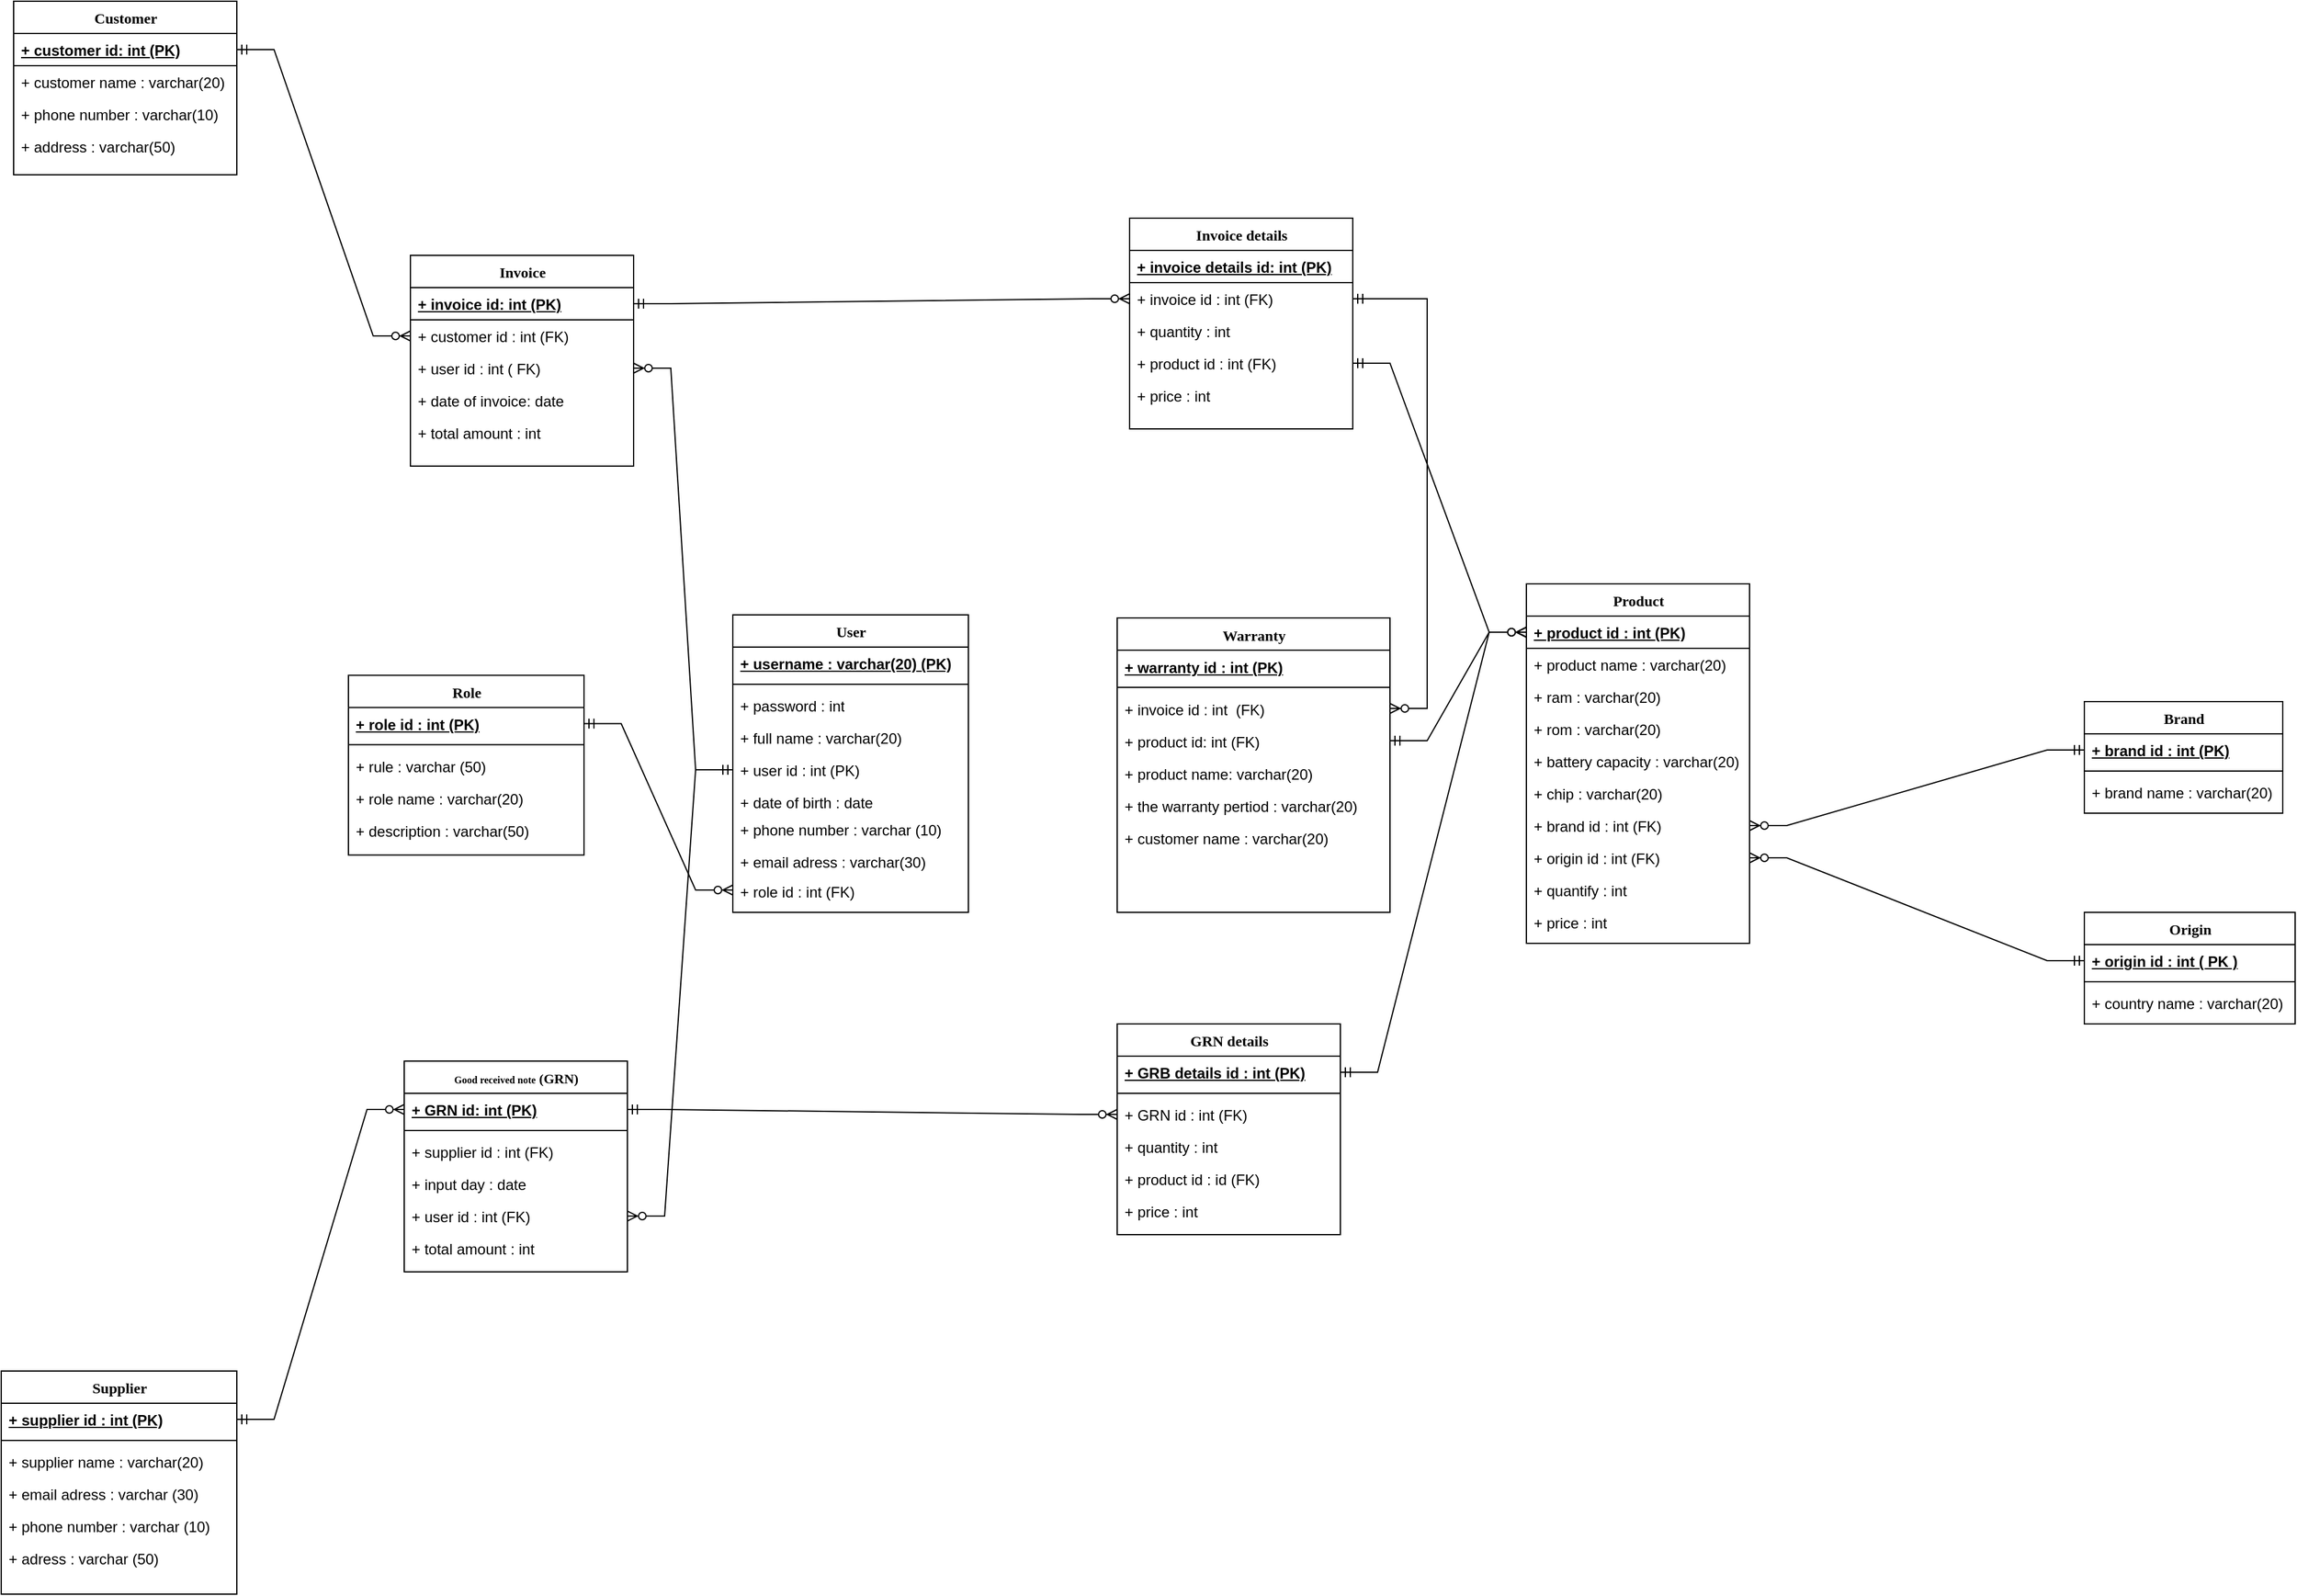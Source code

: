 <mxfile version="24.2.2" type="device">
  <diagram name="Page-1" id="9f46799a-70d6-7492-0946-bef42562c5a5">
    <mxGraphModel dx="1067" dy="1670" grid="1" gridSize="10" guides="1" tooltips="1" connect="1" arrows="1" fold="1" page="1" pageScale="1" pageWidth="1100" pageHeight="850" background="none" math="0" shadow="0">
      <root>
        <mxCell id="0" />
        <mxCell id="1" parent="0" />
        <mxCell id="78961159f06e98e8-17" value="Supplier" style="swimlane;html=1;fontStyle=1;align=center;verticalAlign=top;childLayout=stackLayout;horizontal=1;startSize=26;horizontalStack=0;resizeParent=1;resizeLast=0;collapsible=1;marginBottom=0;swimlaneFillColor=#ffffff;rounded=0;shadow=0;comic=0;labelBackgroundColor=none;strokeWidth=1;fillColor=none;fontFamily=Verdana;fontSize=12" parent="1" vertex="1">
          <mxGeometry x="90" y="610" width="190" height="180" as="geometry" />
        </mxCell>
        <mxCell id="78961159f06e98e8-21" value="&lt;b&gt;&lt;u&gt;+ supplier id : int (PK)&lt;/u&gt;&lt;/b&gt;" style="text;html=1;strokeColor=none;fillColor=none;align=left;verticalAlign=top;spacingLeft=4;spacingRight=4;whiteSpace=wrap;overflow=hidden;rotatable=0;points=[[0,0.5],[1,0.5]];portConstraint=eastwest;" parent="78961159f06e98e8-17" vertex="1">
          <mxGeometry y="26" width="190" height="26" as="geometry" />
        </mxCell>
        <mxCell id="78961159f06e98e8-19" value="" style="line;html=1;strokeWidth=1;fillColor=none;align=left;verticalAlign=middle;spacingTop=-1;spacingLeft=3;spacingRight=3;rotatable=0;labelPosition=right;points=[];portConstraint=eastwest;" parent="78961159f06e98e8-17" vertex="1">
          <mxGeometry y="52" width="190" height="8" as="geometry" />
        </mxCell>
        <mxCell id="78961159f06e98e8-20" value="+ supplier name : varchar(20)" style="text;html=1;strokeColor=none;fillColor=none;align=left;verticalAlign=top;spacingLeft=4;spacingRight=4;whiteSpace=wrap;overflow=hidden;rotatable=0;points=[[0,0.5],[1,0.5]];portConstraint=eastwest;" parent="78961159f06e98e8-17" vertex="1">
          <mxGeometry y="60" width="190" height="26" as="geometry" />
        </mxCell>
        <mxCell id="78961159f06e98e8-27" value="+ email adress : varchar (30)" style="text;html=1;strokeColor=none;fillColor=none;align=left;verticalAlign=top;spacingLeft=4;spacingRight=4;whiteSpace=wrap;overflow=hidden;rotatable=0;points=[[0,0.5],[1,0.5]];portConstraint=eastwest;" parent="78961159f06e98e8-17" vertex="1">
          <mxGeometry y="86" width="190" height="26" as="geometry" />
        </mxCell>
        <mxCell id="61IxYgqceXxrRAjn_zvo-61" value="+ phone number : varchar (10)" style="text;html=1;strokeColor=none;fillColor=none;align=left;verticalAlign=top;spacingLeft=4;spacingRight=4;whiteSpace=wrap;overflow=hidden;rotatable=0;points=[[0,0.5],[1,0.5]];portConstraint=eastwest;" vertex="1" parent="78961159f06e98e8-17">
          <mxGeometry y="112" width="190" height="26" as="geometry" />
        </mxCell>
        <mxCell id="61IxYgqceXxrRAjn_zvo-62" value="+ adress : varchar (50)" style="text;html=1;strokeColor=none;fillColor=none;align=left;verticalAlign=top;spacingLeft=4;spacingRight=4;whiteSpace=wrap;overflow=hidden;rotatable=0;points=[[0,0.5],[1,0.5]];portConstraint=eastwest;" vertex="1" parent="78961159f06e98e8-17">
          <mxGeometry y="138" width="190" height="26" as="geometry" />
        </mxCell>
        <mxCell id="78961159f06e98e8-30" value="Product" style="swimlane;html=1;fontStyle=1;align=center;verticalAlign=top;childLayout=stackLayout;horizontal=1;startSize=26;horizontalStack=0;resizeParent=1;resizeLast=0;collapsible=1;marginBottom=0;swimlaneFillColor=#ffffff;rounded=0;shadow=0;comic=0;labelBackgroundColor=none;strokeWidth=1;fillColor=none;fontFamily=Verdana;fontSize=12" parent="1" vertex="1">
          <mxGeometry x="1320" y="-25" width="180" height="290" as="geometry">
            <mxRectangle x="420" y="40" width="90" height="30" as="alternateBounds" />
          </mxGeometry>
        </mxCell>
        <mxCell id="78961159f06e98e8-31" value="&lt;b&gt;&lt;u&gt;+&amp;nbsp;product id&amp;nbsp;: int (PK)&lt;/u&gt;&lt;/b&gt;" style="text;html=1;strokeColor=default;fillColor=none;align=left;verticalAlign=top;spacingLeft=4;spacingRight=4;whiteSpace=wrap;overflow=hidden;rotatable=0;points=[[0,0.5],[1,0.5]];portConstraint=eastwest;" parent="78961159f06e98e8-30" vertex="1">
          <mxGeometry y="26" width="180" height="26" as="geometry" />
        </mxCell>
        <mxCell id="78961159f06e98e8-32" value="+ product name : varchar(20)" style="text;html=1;strokeColor=none;fillColor=none;align=left;verticalAlign=top;spacingLeft=4;spacingRight=4;whiteSpace=wrap;overflow=hidden;rotatable=0;points=[[0,0.5],[1,0.5]];portConstraint=eastwest;" parent="78961159f06e98e8-30" vertex="1">
          <mxGeometry y="52" width="180" height="26" as="geometry" />
        </mxCell>
        <mxCell id="78961159f06e98e8-33" value="+ ram : varchar(20)" style="text;html=1;strokeColor=none;fillColor=none;align=left;verticalAlign=top;spacingLeft=4;spacingRight=4;whiteSpace=wrap;overflow=hidden;rotatable=0;points=[[0,0.5],[1,0.5]];portConstraint=eastwest;" parent="78961159f06e98e8-30" vertex="1">
          <mxGeometry y="78" width="180" height="26" as="geometry" />
        </mxCell>
        <mxCell id="78961159f06e98e8-34" value="+ rom : varchar(20)" style="text;html=1;strokeColor=none;fillColor=none;align=left;verticalAlign=top;spacingLeft=4;spacingRight=4;whiteSpace=wrap;overflow=hidden;rotatable=0;points=[[0,0.5],[1,0.5]];portConstraint=eastwest;" parent="78961159f06e98e8-30" vertex="1">
          <mxGeometry y="104" width="180" height="26" as="geometry" />
        </mxCell>
        <mxCell id="78961159f06e98e8-36" value="+ battery capacity : varchar(20)" style="text;html=1;strokeColor=none;fillColor=none;align=left;verticalAlign=top;spacingLeft=4;spacingRight=4;whiteSpace=wrap;overflow=hidden;rotatable=0;points=[[0,0.5],[1,0.5]];portConstraint=eastwest;" parent="78961159f06e98e8-30" vertex="1">
          <mxGeometry y="130" width="180" height="26" as="geometry" />
        </mxCell>
        <mxCell id="78961159f06e98e8-37" value="+ chip : varchar(20)" style="text;html=1;strokeColor=none;fillColor=none;align=left;verticalAlign=top;spacingLeft=4;spacingRight=4;whiteSpace=wrap;overflow=hidden;rotatable=0;points=[[0,0.5],[1,0.5]];portConstraint=eastwest;" parent="78961159f06e98e8-30" vertex="1">
          <mxGeometry y="156" width="180" height="26" as="geometry" />
        </mxCell>
        <mxCell id="78961159f06e98e8-39" value="+ brand id : int (FK)" style="text;html=1;strokeColor=none;fillColor=none;align=left;verticalAlign=top;spacingLeft=4;spacingRight=4;whiteSpace=wrap;overflow=hidden;rotatable=0;points=[[0,0.5],[1,0.5]];portConstraint=eastwest;" parent="78961159f06e98e8-30" vertex="1">
          <mxGeometry y="182" width="180" height="26" as="geometry" />
        </mxCell>
        <mxCell id="78961159f06e98e8-40" value="+ origin id : int (FK)" style="text;html=1;strokeColor=none;fillColor=none;align=left;verticalAlign=top;spacingLeft=4;spacingRight=4;whiteSpace=wrap;overflow=hidden;rotatable=0;points=[[0,0.5],[1,0.5]];portConstraint=eastwest;" parent="78961159f06e98e8-30" vertex="1">
          <mxGeometry y="208" width="180" height="26" as="geometry" />
        </mxCell>
        <mxCell id="61IxYgqceXxrRAjn_zvo-4" value="+ quantify : int&amp;nbsp;" style="text;html=1;strokeColor=none;fillColor=none;align=left;verticalAlign=top;spacingLeft=4;spacingRight=4;whiteSpace=wrap;overflow=hidden;rotatable=0;points=[[0,0.5],[1,0.5]];portConstraint=eastwest;" vertex="1" parent="78961159f06e98e8-30">
          <mxGeometry y="234" width="180" height="26" as="geometry" />
        </mxCell>
        <mxCell id="61IxYgqceXxrRAjn_zvo-5" value="+ price : int&amp;nbsp;" style="text;html=1;strokeColor=none;fillColor=none;align=left;verticalAlign=top;spacingLeft=4;spacingRight=4;whiteSpace=wrap;overflow=hidden;rotatable=0;points=[[0,0.5],[1,0.5]];portConstraint=eastwest;" vertex="1" parent="78961159f06e98e8-30">
          <mxGeometry y="260" width="180" height="26" as="geometry" />
        </mxCell>
        <mxCell id="78961159f06e98e8-43" value="&lt;div style=&quot;&quot;&gt;&lt;font style=&quot;font-size: 8px;&quot;&gt;Good received note&lt;/font&gt;&lt;span style=&quot;font-size: 11px;&quot;&gt; (GRN)&lt;/span&gt;&lt;/div&gt;" style="swimlane;html=1;fontStyle=1;align=center;verticalAlign=top;childLayout=stackLayout;horizontal=1;startSize=26;horizontalStack=0;resizeParent=1;resizeLast=0;collapsible=1;marginBottom=0;swimlaneFillColor=#ffffff;rounded=0;shadow=0;comic=0;labelBackgroundColor=none;strokeWidth=1;fillColor=none;fontFamily=Verdana;fontSize=12" parent="1" vertex="1">
          <mxGeometry x="415" y="360" width="180" height="170" as="geometry" />
        </mxCell>
        <mxCell id="78961159f06e98e8-44" value="&lt;b&gt;&lt;u&gt;+ GRN id: int (PK)&lt;/u&gt;&lt;/b&gt;" style="text;html=1;strokeColor=none;fillColor=none;align=left;verticalAlign=top;spacingLeft=4;spacingRight=4;whiteSpace=wrap;overflow=hidden;rotatable=0;points=[[0,0.5],[1,0.5]];portConstraint=eastwest;" parent="78961159f06e98e8-43" vertex="1">
          <mxGeometry y="26" width="180" height="26" as="geometry" />
        </mxCell>
        <mxCell id="78961159f06e98e8-51" value="" style="line;html=1;strokeWidth=1;fillColor=none;align=left;verticalAlign=middle;spacingTop=-1;spacingLeft=3;spacingRight=3;rotatable=0;labelPosition=right;points=[];portConstraint=eastwest;" parent="78961159f06e98e8-43" vertex="1">
          <mxGeometry y="52" width="180" height="8" as="geometry" />
        </mxCell>
        <mxCell id="78961159f06e98e8-52" value="+ supplier id : int (FK)" style="text;html=1;strokeColor=none;fillColor=none;align=left;verticalAlign=top;spacingLeft=4;spacingRight=4;whiteSpace=wrap;overflow=hidden;rotatable=0;points=[[0,0.5],[1,0.5]];portConstraint=eastwest;" parent="78961159f06e98e8-43" vertex="1">
          <mxGeometry y="60" width="180" height="26" as="geometry" />
        </mxCell>
        <mxCell id="78961159f06e98e8-53" value="+ input day : date&amp;nbsp;" style="text;html=1;strokeColor=none;fillColor=none;align=left;verticalAlign=top;spacingLeft=4;spacingRight=4;whiteSpace=wrap;overflow=hidden;rotatable=0;points=[[0,0.5],[1,0.5]];portConstraint=eastwest;" parent="78961159f06e98e8-43" vertex="1">
          <mxGeometry y="86" width="180" height="26" as="geometry" />
        </mxCell>
        <mxCell id="61IxYgqceXxrRAjn_zvo-67" value="+ user id : int (FK)&amp;nbsp;" style="text;html=1;strokeColor=none;fillColor=none;align=left;verticalAlign=top;spacingLeft=4;spacingRight=4;whiteSpace=wrap;overflow=hidden;rotatable=0;points=[[0,0.5],[1,0.5]];portConstraint=eastwest;" vertex="1" parent="78961159f06e98e8-43">
          <mxGeometry y="112" width="180" height="26" as="geometry" />
        </mxCell>
        <mxCell id="61IxYgqceXxrRAjn_zvo-68" value="+ total amount : int" style="text;html=1;strokeColor=none;fillColor=none;align=left;verticalAlign=top;spacingLeft=4;spacingRight=4;whiteSpace=wrap;overflow=hidden;rotatable=0;points=[[0,0.5],[1,0.5]];portConstraint=eastwest;" vertex="1" parent="78961159f06e98e8-43">
          <mxGeometry y="138" width="180" height="26" as="geometry" />
        </mxCell>
        <mxCell id="61IxYgqceXxrRAjn_zvo-10" value="User" style="swimlane;html=1;fontStyle=1;align=center;verticalAlign=top;childLayout=stackLayout;horizontal=1;startSize=26;horizontalStack=0;resizeParent=1;resizeLast=0;collapsible=1;marginBottom=0;swimlaneFillColor=#ffffff;rounded=0;shadow=0;comic=0;labelBackgroundColor=none;strokeWidth=1;fillColor=none;fontFamily=Verdana;fontSize=12" vertex="1" parent="1">
          <mxGeometry x="680" width="190" height="240" as="geometry" />
        </mxCell>
        <mxCell id="61IxYgqceXxrRAjn_zvo-11" value="&lt;b&gt;&lt;u&gt;+ username : varchar(20) (PK)&lt;/u&gt;&lt;/b&gt;" style="text;html=1;strokeColor=none;fillColor=none;align=left;verticalAlign=top;spacingLeft=4;spacingRight=4;whiteSpace=wrap;overflow=hidden;rotatable=0;points=[[0,0.5],[1,0.5]];portConstraint=eastwest;" vertex="1" parent="61IxYgqceXxrRAjn_zvo-10">
          <mxGeometry y="26" width="190" height="26" as="geometry" />
        </mxCell>
        <mxCell id="61IxYgqceXxrRAjn_zvo-13" value="" style="line;html=1;strokeWidth=1;fillColor=none;align=left;verticalAlign=middle;spacingTop=-1;spacingLeft=3;spacingRight=3;rotatable=0;labelPosition=right;points=[];portConstraint=eastwest;" vertex="1" parent="61IxYgqceXxrRAjn_zvo-10">
          <mxGeometry y="52" width="190" height="8" as="geometry" />
        </mxCell>
        <mxCell id="61IxYgqceXxrRAjn_zvo-14" value="+ password : int" style="text;html=1;strokeColor=none;fillColor=none;align=left;verticalAlign=top;spacingLeft=4;spacingRight=4;whiteSpace=wrap;overflow=hidden;rotatable=0;points=[[0,0.5],[1,0.5]];portConstraint=eastwest;" vertex="1" parent="61IxYgqceXxrRAjn_zvo-10">
          <mxGeometry y="60" width="190" height="26" as="geometry" />
        </mxCell>
        <mxCell id="61IxYgqceXxrRAjn_zvo-15" value="+ full name : varchar(20)" style="text;html=1;strokeColor=none;fillColor=none;align=left;verticalAlign=top;spacingLeft=4;spacingRight=4;whiteSpace=wrap;overflow=hidden;rotatable=0;points=[[0,0.5],[1,0.5]];portConstraint=eastwest;" vertex="1" parent="61IxYgqceXxrRAjn_zvo-10">
          <mxGeometry y="86" width="190" height="26" as="geometry" />
        </mxCell>
        <mxCell id="61IxYgqceXxrRAjn_zvo-17" value="+ user id : int (PK)&amp;nbsp; &amp;nbsp;" style="text;html=1;strokeColor=none;fillColor=none;align=left;verticalAlign=top;spacingLeft=4;spacingRight=4;whiteSpace=wrap;overflow=hidden;rotatable=0;points=[[0,0.5],[1,0.5]];portConstraint=eastwest;" vertex="1" parent="61IxYgqceXxrRAjn_zvo-10">
          <mxGeometry y="112" width="190" height="26" as="geometry" />
        </mxCell>
        <mxCell id="61IxYgqceXxrRAjn_zvo-16" value="+ date of birth : date&lt;div&gt;&lt;br&gt;&lt;/div&gt;" style="text;html=1;strokeColor=none;fillColor=none;align=left;verticalAlign=top;spacingLeft=4;spacingRight=4;whiteSpace=wrap;overflow=hidden;rotatable=0;points=[[0,0.5],[1,0.5]];portConstraint=eastwest;" vertex="1" parent="61IxYgqceXxrRAjn_zvo-10">
          <mxGeometry y="138" width="190" height="22" as="geometry" />
        </mxCell>
        <mxCell id="61IxYgqceXxrRAjn_zvo-18" value="+ phone number : varchar (10)" style="text;html=1;strokeColor=none;fillColor=none;align=left;verticalAlign=top;spacingLeft=4;spacingRight=4;whiteSpace=wrap;overflow=hidden;rotatable=0;points=[[0,0.5],[1,0.5]];portConstraint=eastwest;" vertex="1" parent="61IxYgqceXxrRAjn_zvo-10">
          <mxGeometry y="160" width="190" height="26" as="geometry" />
        </mxCell>
        <mxCell id="61IxYgqceXxrRAjn_zvo-19" value="+ email adress : varchar(30)" style="text;html=1;strokeColor=none;fillColor=none;align=left;verticalAlign=top;spacingLeft=4;spacingRight=4;whiteSpace=wrap;overflow=hidden;rotatable=0;points=[[0,0.5],[1,0.5]];portConstraint=eastwest;" vertex="1" parent="61IxYgqceXxrRAjn_zvo-10">
          <mxGeometry y="186" width="190" height="24" as="geometry" />
        </mxCell>
        <mxCell id="61IxYgqceXxrRAjn_zvo-151" value="+ role id : int (FK)" style="text;html=1;strokeColor=none;fillColor=none;align=left;verticalAlign=top;spacingLeft=4;spacingRight=4;whiteSpace=wrap;overflow=hidden;rotatable=0;points=[[0,0.5],[1,0.5]];portConstraint=eastwest;" vertex="1" parent="61IxYgqceXxrRAjn_zvo-10">
          <mxGeometry y="210" width="190" height="24" as="geometry" />
        </mxCell>
        <mxCell id="61IxYgqceXxrRAjn_zvo-31" value="Customer" style="swimlane;html=1;fontStyle=1;align=center;verticalAlign=top;childLayout=stackLayout;horizontal=1;startSize=26;horizontalStack=0;resizeParent=1;resizeLast=0;collapsible=1;marginBottom=0;swimlaneFillColor=#ffffff;rounded=0;shadow=0;comic=0;labelBackgroundColor=none;strokeWidth=1;fillColor=none;fontFamily=Verdana;fontSize=12" vertex="1" parent="1">
          <mxGeometry x="100" y="-495" width="180" height="140" as="geometry">
            <mxRectangle x="420" y="40" width="90" height="30" as="alternateBounds" />
          </mxGeometry>
        </mxCell>
        <mxCell id="61IxYgqceXxrRAjn_zvo-32" value="&lt;b&gt;&lt;u&gt;+ customer&amp;nbsp;id: int (PK)&lt;/u&gt;&lt;/b&gt;" style="text;html=1;strokeColor=default;fillColor=none;align=left;verticalAlign=top;spacingLeft=4;spacingRight=4;whiteSpace=wrap;overflow=hidden;rotatable=0;points=[[0,0.5],[1,0.5]];portConstraint=eastwest;" vertex="1" parent="61IxYgqceXxrRAjn_zvo-31">
          <mxGeometry y="26" width="180" height="26" as="geometry" />
        </mxCell>
        <mxCell id="61IxYgqceXxrRAjn_zvo-33" value="+ customer name : varchar(20)" style="text;html=1;strokeColor=none;fillColor=none;align=left;verticalAlign=top;spacingLeft=4;spacingRight=4;whiteSpace=wrap;overflow=hidden;rotatable=0;points=[[0,0.5],[1,0.5]];portConstraint=eastwest;" vertex="1" parent="61IxYgqceXxrRAjn_zvo-31">
          <mxGeometry y="52" width="180" height="26" as="geometry" />
        </mxCell>
        <mxCell id="61IxYgqceXxrRAjn_zvo-34" value="+ phone number : varchar(10)" style="text;html=1;strokeColor=none;fillColor=none;align=left;verticalAlign=top;spacingLeft=4;spacingRight=4;whiteSpace=wrap;overflow=hidden;rotatable=0;points=[[0,0.5],[1,0.5]];portConstraint=eastwest;" vertex="1" parent="61IxYgqceXxrRAjn_zvo-31">
          <mxGeometry y="78" width="180" height="26" as="geometry" />
        </mxCell>
        <mxCell id="61IxYgqceXxrRAjn_zvo-35" value="+ address : varchar(50)" style="text;html=1;strokeColor=none;fillColor=none;align=left;verticalAlign=top;spacingLeft=4;spacingRight=4;whiteSpace=wrap;overflow=hidden;rotatable=0;points=[[0,0.5],[1,0.5]];portConstraint=eastwest;" vertex="1" parent="61IxYgqceXxrRAjn_zvo-31">
          <mxGeometry y="104" width="180" height="26" as="geometry" />
        </mxCell>
        <mxCell id="61IxYgqceXxrRAjn_zvo-45" value="Invoice" style="swimlane;html=1;fontStyle=1;align=center;verticalAlign=top;childLayout=stackLayout;horizontal=1;startSize=26;horizontalStack=0;resizeParent=1;resizeLast=0;collapsible=1;marginBottom=0;swimlaneFillColor=#ffffff;rounded=0;shadow=0;comic=0;labelBackgroundColor=none;strokeWidth=1;fillColor=none;fontFamily=Verdana;fontSize=12" vertex="1" parent="1">
          <mxGeometry x="420" y="-290" width="180" height="170" as="geometry">
            <mxRectangle x="420" y="40" width="90" height="30" as="alternateBounds" />
          </mxGeometry>
        </mxCell>
        <mxCell id="61IxYgqceXxrRAjn_zvo-46" value="&lt;b&gt;&lt;u&gt;+ invoice id: int (PK)&lt;/u&gt;&lt;/b&gt;" style="text;html=1;strokeColor=default;fillColor=none;align=left;verticalAlign=top;spacingLeft=4;spacingRight=4;whiteSpace=wrap;overflow=hidden;rotatable=0;points=[[0,0.5],[1,0.5]];portConstraint=eastwest;" vertex="1" parent="61IxYgqceXxrRAjn_zvo-45">
          <mxGeometry y="26" width="180" height="26" as="geometry" />
        </mxCell>
        <mxCell id="61IxYgqceXxrRAjn_zvo-47" value="+ customer id : int (FK)" style="text;html=1;strokeColor=none;fillColor=none;align=left;verticalAlign=top;spacingLeft=4;spacingRight=4;whiteSpace=wrap;overflow=hidden;rotatable=0;points=[[0,0.5],[1,0.5]];portConstraint=eastwest;" vertex="1" parent="61IxYgqceXxrRAjn_zvo-45">
          <mxGeometry y="52" width="180" height="26" as="geometry" />
        </mxCell>
        <mxCell id="61IxYgqceXxrRAjn_zvo-49" value="+ user id : int ( FK)" style="text;html=1;strokeColor=none;fillColor=none;align=left;verticalAlign=top;spacingLeft=4;spacingRight=4;whiteSpace=wrap;overflow=hidden;rotatable=0;points=[[0,0.5],[1,0.5]];portConstraint=eastwest;" vertex="1" parent="61IxYgqceXxrRAjn_zvo-45">
          <mxGeometry y="78" width="180" height="26" as="geometry" />
        </mxCell>
        <mxCell id="61IxYgqceXxrRAjn_zvo-48" value="+ date of invoice: date" style="text;html=1;strokeColor=none;fillColor=none;align=left;verticalAlign=top;spacingLeft=4;spacingRight=4;whiteSpace=wrap;overflow=hidden;rotatable=0;points=[[0,0.5],[1,0.5]];portConstraint=eastwest;" vertex="1" parent="61IxYgqceXxrRAjn_zvo-45">
          <mxGeometry y="104" width="180" height="26" as="geometry" />
        </mxCell>
        <mxCell id="61IxYgqceXxrRAjn_zvo-50" value="+ total amount : int" style="text;html=1;strokeColor=none;fillColor=none;align=left;verticalAlign=top;spacingLeft=4;spacingRight=4;whiteSpace=wrap;overflow=hidden;rotatable=0;points=[[0,0.5],[1,0.5]];portConstraint=eastwest;" vertex="1" parent="61IxYgqceXxrRAjn_zvo-45">
          <mxGeometry y="130" width="180" height="26" as="geometry" />
        </mxCell>
        <mxCell id="61IxYgqceXxrRAjn_zvo-52" value="Invoice details" style="swimlane;html=1;fontStyle=1;align=center;verticalAlign=top;childLayout=stackLayout;horizontal=1;startSize=26;horizontalStack=0;resizeParent=1;resizeLast=0;collapsible=1;marginBottom=0;swimlaneFillColor=#ffffff;rounded=0;shadow=0;comic=0;labelBackgroundColor=none;strokeWidth=1;fillColor=none;fontFamily=Verdana;fontSize=12" vertex="1" parent="1">
          <mxGeometry x="1000" y="-320" width="180" height="170" as="geometry">
            <mxRectangle x="420" y="40" width="90" height="30" as="alternateBounds" />
          </mxGeometry>
        </mxCell>
        <mxCell id="61IxYgqceXxrRAjn_zvo-53" value="&lt;b&gt;&lt;u&gt;+ invoice details id: int (PK)&lt;/u&gt;&lt;/b&gt;" style="text;html=1;strokeColor=default;fillColor=none;align=left;verticalAlign=top;spacingLeft=4;spacingRight=4;whiteSpace=wrap;overflow=hidden;rotatable=0;points=[[0,0.5],[1,0.5]];portConstraint=eastwest;" vertex="1" parent="61IxYgqceXxrRAjn_zvo-52">
          <mxGeometry y="26" width="180" height="26" as="geometry" />
        </mxCell>
        <mxCell id="61IxYgqceXxrRAjn_zvo-54" value="+ invoice id : int (FK)" style="text;html=1;strokeColor=none;fillColor=none;align=left;verticalAlign=top;spacingLeft=4;spacingRight=4;whiteSpace=wrap;overflow=hidden;rotatable=0;points=[[0,0.5],[1,0.5]];portConstraint=eastwest;" vertex="1" parent="61IxYgqceXxrRAjn_zvo-52">
          <mxGeometry y="52" width="180" height="26" as="geometry" />
        </mxCell>
        <mxCell id="61IxYgqceXxrRAjn_zvo-55" value="+ quantity : int&amp;nbsp;" style="text;html=1;strokeColor=none;fillColor=none;align=left;verticalAlign=top;spacingLeft=4;spacingRight=4;whiteSpace=wrap;overflow=hidden;rotatable=0;points=[[0,0.5],[1,0.5]];portConstraint=eastwest;" vertex="1" parent="61IxYgqceXxrRAjn_zvo-52">
          <mxGeometry y="78" width="180" height="26" as="geometry" />
        </mxCell>
        <mxCell id="61IxYgqceXxrRAjn_zvo-56" value="+ product id : int (FK)" style="text;html=1;strokeColor=none;fillColor=none;align=left;verticalAlign=top;spacingLeft=4;spacingRight=4;whiteSpace=wrap;overflow=hidden;rotatable=0;points=[[0,0.5],[1,0.5]];portConstraint=eastwest;" vertex="1" parent="61IxYgqceXxrRAjn_zvo-52">
          <mxGeometry y="104" width="180" height="26" as="geometry" />
        </mxCell>
        <mxCell id="61IxYgqceXxrRAjn_zvo-57" value="+ price : int&amp;nbsp;" style="text;html=1;strokeColor=none;fillColor=none;align=left;verticalAlign=top;spacingLeft=4;spacingRight=4;whiteSpace=wrap;overflow=hidden;rotatable=0;points=[[0,0.5],[1,0.5]];portConstraint=eastwest;" vertex="1" parent="61IxYgqceXxrRAjn_zvo-52">
          <mxGeometry y="130" width="180" height="26" as="geometry" />
        </mxCell>
        <mxCell id="61IxYgqceXxrRAjn_zvo-69" value="&lt;div style=&quot;&quot;&gt;GRN&lt;font style=&quot;font-size: 12px;&quot;&gt;&amp;nbsp;details&lt;/font&gt;&lt;/div&gt;" style="swimlane;html=1;fontStyle=1;align=center;verticalAlign=top;childLayout=stackLayout;horizontal=1;startSize=26;horizontalStack=0;resizeParent=1;resizeLast=0;collapsible=1;marginBottom=0;swimlaneFillColor=#ffffff;rounded=0;shadow=0;comic=0;labelBackgroundColor=none;strokeWidth=1;fillColor=none;fontFamily=Verdana;fontSize=12" vertex="1" parent="1">
          <mxGeometry x="990" y="330" width="180" height="170" as="geometry" />
        </mxCell>
        <mxCell id="61IxYgqceXxrRAjn_zvo-73" value="&lt;b&gt;&lt;u&gt;+ GRB details id : int (PK)&lt;/u&gt;&lt;/b&gt;" style="text;html=1;strokeColor=none;fillColor=none;align=left;verticalAlign=top;spacingLeft=4;spacingRight=4;whiteSpace=wrap;overflow=hidden;rotatable=0;points=[[0,0.5],[1,0.5]];portConstraint=eastwest;" vertex="1" parent="61IxYgqceXxrRAjn_zvo-69">
          <mxGeometry y="26" width="180" height="26" as="geometry" />
        </mxCell>
        <mxCell id="61IxYgqceXxrRAjn_zvo-71" value="" style="line;html=1;strokeWidth=1;fillColor=none;align=left;verticalAlign=middle;spacingTop=-1;spacingLeft=3;spacingRight=3;rotatable=0;labelPosition=right;points=[];portConstraint=eastwest;" vertex="1" parent="61IxYgqceXxrRAjn_zvo-69">
          <mxGeometry y="52" width="180" height="8" as="geometry" />
        </mxCell>
        <mxCell id="61IxYgqceXxrRAjn_zvo-72" value="+ GRN id : int (FK)" style="text;html=1;strokeColor=none;fillColor=none;align=left;verticalAlign=top;spacingLeft=4;spacingRight=4;whiteSpace=wrap;overflow=hidden;rotatable=0;points=[[0,0.5],[1,0.5]];portConstraint=eastwest;" vertex="1" parent="61IxYgqceXxrRAjn_zvo-69">
          <mxGeometry y="60" width="180" height="26" as="geometry" />
        </mxCell>
        <mxCell id="61IxYgqceXxrRAjn_zvo-74" value="+ quantity : int&amp;nbsp;" style="text;html=1;strokeColor=none;fillColor=none;align=left;verticalAlign=top;spacingLeft=4;spacingRight=4;whiteSpace=wrap;overflow=hidden;rotatable=0;points=[[0,0.5],[1,0.5]];portConstraint=eastwest;" vertex="1" parent="61IxYgqceXxrRAjn_zvo-69">
          <mxGeometry y="86" width="180" height="26" as="geometry" />
        </mxCell>
        <mxCell id="61IxYgqceXxrRAjn_zvo-110" value="+ product id : id (FK)" style="text;html=1;strokeColor=none;fillColor=none;align=left;verticalAlign=top;spacingLeft=4;spacingRight=4;whiteSpace=wrap;overflow=hidden;rotatable=0;points=[[0,0.5],[1,0.5]];portConstraint=eastwest;" vertex="1" parent="61IxYgqceXxrRAjn_zvo-69">
          <mxGeometry y="112" width="180" height="26" as="geometry" />
        </mxCell>
        <mxCell id="61IxYgqceXxrRAjn_zvo-75" value="+ price : int" style="text;html=1;strokeColor=none;fillColor=none;align=left;verticalAlign=top;spacingLeft=4;spacingRight=4;whiteSpace=wrap;overflow=hidden;rotatable=0;points=[[0,0.5],[1,0.5]];portConstraint=eastwest;" vertex="1" parent="61IxYgqceXxrRAjn_zvo-69">
          <mxGeometry y="138" width="180" height="26" as="geometry" />
        </mxCell>
        <mxCell id="61IxYgqceXxrRAjn_zvo-76" value="Brand" style="swimlane;html=1;fontStyle=1;align=center;verticalAlign=top;childLayout=stackLayout;horizontal=1;startSize=26;horizontalStack=0;resizeParent=1;resizeLast=0;collapsible=1;marginBottom=0;swimlaneFillColor=#ffffff;rounded=0;shadow=0;comic=0;labelBackgroundColor=none;strokeWidth=1;fillColor=none;fontFamily=Verdana;fontSize=12" vertex="1" parent="1">
          <mxGeometry x="1770" y="70" width="160" height="90" as="geometry" />
        </mxCell>
        <mxCell id="61IxYgqceXxrRAjn_zvo-77" value="&lt;b&gt;&lt;u&gt;+ brand id : int (PK)&lt;/u&gt;&lt;/b&gt;" style="text;html=1;strokeColor=none;fillColor=none;align=left;verticalAlign=top;spacingLeft=4;spacingRight=4;whiteSpace=wrap;overflow=hidden;rotatable=0;points=[[0,0.5],[1,0.5]];portConstraint=eastwest;" vertex="1" parent="61IxYgqceXxrRAjn_zvo-76">
          <mxGeometry y="26" width="160" height="26" as="geometry" />
        </mxCell>
        <mxCell id="61IxYgqceXxrRAjn_zvo-79" value="" style="line;html=1;strokeWidth=1;fillColor=none;align=left;verticalAlign=middle;spacingTop=-1;spacingLeft=3;spacingRight=3;rotatable=0;labelPosition=right;points=[];portConstraint=eastwest;" vertex="1" parent="61IxYgqceXxrRAjn_zvo-76">
          <mxGeometry y="52" width="160" height="8" as="geometry" />
        </mxCell>
        <mxCell id="61IxYgqceXxrRAjn_zvo-80" value="+ brand name : varchar(20)" style="text;html=1;strokeColor=none;fillColor=none;align=left;verticalAlign=top;spacingLeft=4;spacingRight=4;whiteSpace=wrap;overflow=hidden;rotatable=0;points=[[0,0.5],[1,0.5]];portConstraint=eastwest;" vertex="1" parent="61IxYgqceXxrRAjn_zvo-76">
          <mxGeometry y="60" width="160" height="26" as="geometry" />
        </mxCell>
        <mxCell id="61IxYgqceXxrRAjn_zvo-82" value="Origin" style="swimlane;html=1;fontStyle=1;align=center;verticalAlign=top;childLayout=stackLayout;horizontal=1;startSize=26;horizontalStack=0;resizeParent=1;resizeLast=0;collapsible=1;marginBottom=0;swimlaneFillColor=#ffffff;rounded=0;shadow=0;comic=0;labelBackgroundColor=none;strokeWidth=1;fillColor=none;fontFamily=Verdana;fontSize=12" vertex="1" parent="1">
          <mxGeometry x="1770" y="240" width="170" height="90" as="geometry" />
        </mxCell>
        <mxCell id="61IxYgqceXxrRAjn_zvo-83" value="&lt;b&gt;&lt;u&gt;+ origin id : int ( PK )&lt;/u&gt;&lt;/b&gt;" style="text;html=1;strokeColor=none;fillColor=none;align=left;verticalAlign=top;spacingLeft=4;spacingRight=4;whiteSpace=wrap;overflow=hidden;rotatable=0;points=[[0,0.5],[1,0.5]];portConstraint=eastwest;" vertex="1" parent="61IxYgqceXxrRAjn_zvo-82">
          <mxGeometry y="26" width="170" height="26" as="geometry" />
        </mxCell>
        <mxCell id="61IxYgqceXxrRAjn_zvo-85" value="" style="line;html=1;strokeWidth=1;fillColor=none;align=left;verticalAlign=middle;spacingTop=-1;spacingLeft=3;spacingRight=3;rotatable=0;labelPosition=right;points=[];portConstraint=eastwest;" vertex="1" parent="61IxYgqceXxrRAjn_zvo-82">
          <mxGeometry y="52" width="170" height="8" as="geometry" />
        </mxCell>
        <mxCell id="61IxYgqceXxrRAjn_zvo-86" value="+ country name : varchar(20)&amp;nbsp;" style="text;html=1;strokeColor=none;fillColor=none;align=left;verticalAlign=top;spacingLeft=4;spacingRight=4;whiteSpace=wrap;overflow=hidden;rotatable=0;points=[[0,0.5],[1,0.5]];portConstraint=eastwest;" vertex="1" parent="61IxYgqceXxrRAjn_zvo-82">
          <mxGeometry y="60" width="170" height="26" as="geometry" />
        </mxCell>
        <mxCell id="61IxYgqceXxrRAjn_zvo-112" value="" style="edgeStyle=entityRelationEdgeStyle;fontSize=12;html=1;endArrow=ERzeroToMany;startArrow=ERmandOne;rounded=0;exitX=1;exitY=0.5;exitDx=0;exitDy=0;entryX=0;entryY=0.5;entryDx=0;entryDy=0;" edge="1" parent="1" source="61IxYgqceXxrRAjn_zvo-32" target="61IxYgqceXxrRAjn_zvo-47">
          <mxGeometry width="100" height="100" relative="1" as="geometry">
            <mxPoint x="570" y="-20" as="sourcePoint" />
            <mxPoint x="670" y="-120" as="targetPoint" />
          </mxGeometry>
        </mxCell>
        <mxCell id="61IxYgqceXxrRAjn_zvo-113" value="" style="edgeStyle=entityRelationEdgeStyle;fontSize=12;html=1;endArrow=ERzeroToMany;startArrow=ERmandOne;rounded=0;exitX=1;exitY=0.5;exitDx=0;exitDy=0;entryX=0;entryY=0.5;entryDx=0;entryDy=0;" edge="1" parent="1" source="78961159f06e98e8-21" target="78961159f06e98e8-44">
          <mxGeometry width="100" height="100" relative="1" as="geometry">
            <mxPoint x="570" y="170" as="sourcePoint" />
            <mxPoint x="670" y="70" as="targetPoint" />
          </mxGeometry>
        </mxCell>
        <mxCell id="61IxYgqceXxrRAjn_zvo-114" value="" style="edgeStyle=entityRelationEdgeStyle;fontSize=12;html=1;endArrow=ERzeroToMany;startArrow=ERmandOne;rounded=0;entryX=1;entryY=0.5;entryDx=0;entryDy=0;exitX=0;exitY=0.5;exitDx=0;exitDy=0;" edge="1" parent="1" source="61IxYgqceXxrRAjn_zvo-17" target="61IxYgqceXxrRAjn_zvo-67">
          <mxGeometry width="100" height="100" relative="1" as="geometry">
            <mxPoint x="790" y="190" as="sourcePoint" />
            <mxPoint x="890" y="90" as="targetPoint" />
            <Array as="points">
              <mxPoint x="690" y="260" />
              <mxPoint x="660" y="350" />
            </Array>
          </mxGeometry>
        </mxCell>
        <mxCell id="61IxYgqceXxrRAjn_zvo-115" value="" style="edgeStyle=entityRelationEdgeStyle;fontSize=12;html=1;endArrow=ERzeroToMany;startArrow=ERmandOne;rounded=0;entryX=1;entryY=0.5;entryDx=0;entryDy=0;exitX=0;exitY=0.5;exitDx=0;exitDy=0;" edge="1" parent="1" source="61IxYgqceXxrRAjn_zvo-17" target="61IxYgqceXxrRAjn_zvo-49">
          <mxGeometry width="100" height="100" relative="1" as="geometry">
            <mxPoint x="790" y="190" as="sourcePoint" />
            <mxPoint x="890" y="90" as="targetPoint" />
          </mxGeometry>
        </mxCell>
        <mxCell id="61IxYgqceXxrRAjn_zvo-116" value="" style="edgeStyle=entityRelationEdgeStyle;fontSize=12;html=1;endArrow=ERzeroToMany;startArrow=ERmandOne;rounded=0;exitX=1;exitY=0.5;exitDx=0;exitDy=0;entryX=0;entryY=0.5;entryDx=0;entryDy=0;" edge="1" parent="1" source="61IxYgqceXxrRAjn_zvo-46" target="61IxYgqceXxrRAjn_zvo-54">
          <mxGeometry width="100" height="100" relative="1" as="geometry">
            <mxPoint x="760" y="-50" as="sourcePoint" />
            <mxPoint x="860" y="-150" as="targetPoint" />
          </mxGeometry>
        </mxCell>
        <mxCell id="61IxYgqceXxrRAjn_zvo-117" value="" style="edgeStyle=entityRelationEdgeStyle;fontSize=12;html=1;endArrow=ERzeroToMany;startArrow=ERmandOne;rounded=0;exitX=1;exitY=0.5;exitDx=0;exitDy=0;entryX=0;entryY=0.5;entryDx=0;entryDy=0;" edge="1" parent="1" source="78961159f06e98e8-44" target="61IxYgqceXxrRAjn_zvo-72">
          <mxGeometry width="100" height="100" relative="1" as="geometry">
            <mxPoint x="760" y="410" as="sourcePoint" />
            <mxPoint x="860" y="310" as="targetPoint" />
          </mxGeometry>
        </mxCell>
        <mxCell id="61IxYgqceXxrRAjn_zvo-119" value="" style="edgeStyle=entityRelationEdgeStyle;fontSize=12;html=1;endArrow=ERzeroToMany;startArrow=ERmandOne;rounded=0;exitX=1;exitY=0.5;exitDx=0;exitDy=0;entryX=0;entryY=0.5;entryDx=0;entryDy=0;" edge="1" parent="1" source="61IxYgqceXxrRAjn_zvo-56" target="78961159f06e98e8-31">
          <mxGeometry width="100" height="100" relative="1" as="geometry">
            <mxPoint x="1170" y="170" as="sourcePoint" />
            <mxPoint x="1300" y="-70" as="targetPoint" />
          </mxGeometry>
        </mxCell>
        <mxCell id="61IxYgqceXxrRAjn_zvo-122" value="" style="edgeStyle=entityRelationEdgeStyle;fontSize=12;html=1;endArrow=ERzeroToMany;startArrow=ERmandOne;rounded=0;entryX=1;entryY=0.5;entryDx=0;entryDy=0;exitX=0;exitY=0.5;exitDx=0;exitDy=0;" edge="1" parent="1" source="61IxYgqceXxrRAjn_zvo-83" target="78961159f06e98e8-40">
          <mxGeometry width="100" height="100" relative="1" as="geometry">
            <mxPoint x="1680" y="100" as="sourcePoint" />
            <mxPoint x="1580" y="200" as="targetPoint" />
            <Array as="points">
              <mxPoint x="1500" y="180" />
            </Array>
          </mxGeometry>
        </mxCell>
        <mxCell id="61IxYgqceXxrRAjn_zvo-124" value="" style="edgeStyle=entityRelationEdgeStyle;fontSize=12;html=1;endArrow=ERzeroToMany;startArrow=ERmandOne;rounded=0;entryX=1;entryY=0.5;entryDx=0;entryDy=0;exitX=0;exitY=0.5;exitDx=0;exitDy=0;" edge="1" parent="1" source="61IxYgqceXxrRAjn_zvo-77" target="78961159f06e98e8-39">
          <mxGeometry width="100" height="100" relative="1" as="geometry">
            <mxPoint x="2050" y="610" as="sourcePoint" />
            <mxPoint x="1890" y="550" as="targetPoint" />
          </mxGeometry>
        </mxCell>
        <mxCell id="61IxYgqceXxrRAjn_zvo-95" value="Warranty" style="swimlane;html=1;fontStyle=1;align=center;verticalAlign=top;childLayout=stackLayout;horizontal=1;startSize=26;horizontalStack=0;resizeParent=1;resizeLast=0;collapsible=1;marginBottom=0;swimlaneFillColor=#ffffff;rounded=0;shadow=0;comic=0;labelBackgroundColor=none;strokeWidth=1;fillColor=none;fontFamily=Verdana;fontSize=12" vertex="1" parent="1">
          <mxGeometry x="990" y="2.5" width="220" height="237.5" as="geometry" />
        </mxCell>
        <mxCell id="61IxYgqceXxrRAjn_zvo-96" value="+&amp;nbsp;warranty id : int (PK)" style="text;html=1;strokeColor=none;fillColor=none;align=left;verticalAlign=top;spacingLeft=4;spacingRight=4;whiteSpace=wrap;overflow=hidden;rotatable=0;points=[[0,0.5],[1,0.5]];portConstraint=eastwest;fontStyle=5" vertex="1" parent="61IxYgqceXxrRAjn_zvo-95">
          <mxGeometry y="26" width="220" height="26" as="geometry" />
        </mxCell>
        <mxCell id="61IxYgqceXxrRAjn_zvo-98" value="" style="line;html=1;strokeWidth=1;fillColor=none;align=left;verticalAlign=middle;spacingTop=-1;spacingLeft=3;spacingRight=3;rotatable=0;labelPosition=right;points=[];portConstraint=eastwest;" vertex="1" parent="61IxYgqceXxrRAjn_zvo-95">
          <mxGeometry y="52" width="220" height="8" as="geometry" />
        </mxCell>
        <mxCell id="61IxYgqceXxrRAjn_zvo-99" value="+ invoice id : int&amp;nbsp; (FK)" style="text;html=1;strokeColor=none;fillColor=none;align=left;verticalAlign=top;spacingLeft=4;spacingRight=4;whiteSpace=wrap;overflow=hidden;rotatable=0;points=[[0,0.5],[1,0.5]];portConstraint=eastwest;" vertex="1" parent="61IxYgqceXxrRAjn_zvo-95">
          <mxGeometry y="60" width="220" height="26" as="geometry" />
        </mxCell>
        <mxCell id="61IxYgqceXxrRAjn_zvo-100" value="+ product id: int (FK)&amp;nbsp;" style="text;html=1;strokeColor=none;fillColor=none;align=left;verticalAlign=top;spacingLeft=4;spacingRight=4;whiteSpace=wrap;overflow=hidden;rotatable=0;points=[[0,0.5],[1,0.5]];portConstraint=eastwest;" vertex="1" parent="61IxYgqceXxrRAjn_zvo-95">
          <mxGeometry y="86" width="220" height="26" as="geometry" />
        </mxCell>
        <mxCell id="61IxYgqceXxrRAjn_zvo-103" value="+ product name: varchar(20)&amp;nbsp;&amp;nbsp;" style="text;html=1;strokeColor=none;fillColor=none;align=left;verticalAlign=top;spacingLeft=4;spacingRight=4;whiteSpace=wrap;overflow=hidden;rotatable=0;points=[[0,0.5],[1,0.5]];portConstraint=eastwest;" vertex="1" parent="61IxYgqceXxrRAjn_zvo-95">
          <mxGeometry y="112" width="220" height="26" as="geometry" />
        </mxCell>
        <mxCell id="61IxYgqceXxrRAjn_zvo-101" value="+ the warranty pertiod : varchar(20)" style="text;html=1;strokeColor=none;fillColor=none;align=left;verticalAlign=top;spacingLeft=4;spacingRight=4;whiteSpace=wrap;overflow=hidden;rotatable=0;points=[[0,0.5],[1,0.5]];portConstraint=eastwest;" vertex="1" parent="61IxYgqceXxrRAjn_zvo-95">
          <mxGeometry y="138" width="220" height="26" as="geometry" />
        </mxCell>
        <mxCell id="61IxYgqceXxrRAjn_zvo-104" value="+ customer name : varchar(20)" style="text;html=1;strokeColor=none;fillColor=none;align=left;verticalAlign=top;spacingLeft=4;spacingRight=4;whiteSpace=wrap;overflow=hidden;rotatable=0;points=[[0,0.5],[1,0.5]];portConstraint=eastwest;" vertex="1" parent="61IxYgqceXxrRAjn_zvo-95">
          <mxGeometry y="164" width="220" height="26" as="geometry" />
        </mxCell>
        <mxCell id="61IxYgqceXxrRAjn_zvo-125" value="" style="edgeStyle=entityRelationEdgeStyle;fontSize=12;html=1;endArrow=ERzeroToMany;startArrow=ERmandOne;rounded=0;exitX=1;exitY=0.5;exitDx=0;exitDy=0;entryX=0;entryY=0.5;entryDx=0;entryDy=0;" edge="1" parent="1" source="61IxYgqceXxrRAjn_zvo-100" target="78961159f06e98e8-31">
          <mxGeometry width="100" height="100" relative="1" as="geometry">
            <mxPoint x="1180" y="41.5" as="sourcePoint" />
            <mxPoint x="1210" y="-40" as="targetPoint" />
          </mxGeometry>
        </mxCell>
        <mxCell id="61IxYgqceXxrRAjn_zvo-121" value="" style="edgeStyle=entityRelationEdgeStyle;fontSize=12;html=1;endArrow=ERzeroToMany;startArrow=ERmandOne;rounded=0;exitX=1;exitY=0.5;exitDx=0;exitDy=0;entryX=0;entryY=0.5;entryDx=0;entryDy=0;" edge="1" parent="1" source="61IxYgqceXxrRAjn_zvo-73" target="78961159f06e98e8-31">
          <mxGeometry width="100" height="100" relative="1" as="geometry">
            <mxPoint x="1180" y="373.5" as="sourcePoint" />
            <mxPoint x="1300" y="70" as="targetPoint" />
          </mxGeometry>
        </mxCell>
        <mxCell id="61IxYgqceXxrRAjn_zvo-131" value="Role" style="swimlane;html=1;fontStyle=1;align=center;verticalAlign=top;childLayout=stackLayout;horizontal=1;startSize=26;horizontalStack=0;resizeParent=1;resizeLast=0;collapsible=1;marginBottom=0;swimlaneFillColor=#ffffff;rounded=0;shadow=0;comic=0;labelBackgroundColor=none;strokeWidth=1;fillColor=none;fontFamily=Verdana;fontSize=12" vertex="1" parent="1">
          <mxGeometry x="370" y="48.75" width="190" height="145" as="geometry" />
        </mxCell>
        <mxCell id="61IxYgqceXxrRAjn_zvo-132" value="&lt;b&gt;&lt;u&gt;+ role id : int (PK)&lt;/u&gt;&lt;/b&gt;" style="text;html=1;strokeColor=none;fillColor=none;align=left;verticalAlign=top;spacingLeft=4;spacingRight=4;whiteSpace=wrap;overflow=hidden;rotatable=0;points=[[0,0.5],[1,0.5]];portConstraint=eastwest;" vertex="1" parent="61IxYgqceXxrRAjn_zvo-131">
          <mxGeometry y="26" width="190" height="26" as="geometry" />
        </mxCell>
        <mxCell id="61IxYgqceXxrRAjn_zvo-133" value="" style="line;html=1;strokeWidth=1;fillColor=none;align=left;verticalAlign=middle;spacingTop=-1;spacingLeft=3;spacingRight=3;rotatable=0;labelPosition=right;points=[];portConstraint=eastwest;" vertex="1" parent="61IxYgqceXxrRAjn_zvo-131">
          <mxGeometry y="52" width="190" height="8" as="geometry" />
        </mxCell>
        <mxCell id="61IxYgqceXxrRAjn_zvo-134" value="+ rule : varchar (50)&amp;nbsp;" style="text;html=1;strokeColor=none;fillColor=none;align=left;verticalAlign=top;spacingLeft=4;spacingRight=4;whiteSpace=wrap;overflow=hidden;rotatable=0;points=[[0,0.5],[1,0.5]];portConstraint=eastwest;" vertex="1" parent="61IxYgqceXxrRAjn_zvo-131">
          <mxGeometry y="60" width="190" height="26" as="geometry" />
        </mxCell>
        <mxCell id="61IxYgqceXxrRAjn_zvo-135" value="+ role name : varchar(20)" style="text;html=1;strokeColor=none;fillColor=none;align=left;verticalAlign=top;spacingLeft=4;spacingRight=4;whiteSpace=wrap;overflow=hidden;rotatable=0;points=[[0,0.5],[1,0.5]];portConstraint=eastwest;" vertex="1" parent="61IxYgqceXxrRAjn_zvo-131">
          <mxGeometry y="86" width="190" height="26" as="geometry" />
        </mxCell>
        <mxCell id="61IxYgqceXxrRAjn_zvo-136" value="+ description : varchar(50)&amp;nbsp; &amp;nbsp;" style="text;html=1;strokeColor=none;fillColor=none;align=left;verticalAlign=top;spacingLeft=4;spacingRight=4;whiteSpace=wrap;overflow=hidden;rotatable=0;points=[[0,0.5],[1,0.5]];portConstraint=eastwest;" vertex="1" parent="61IxYgqceXxrRAjn_zvo-131">
          <mxGeometry y="112" width="190" height="26" as="geometry" />
        </mxCell>
        <mxCell id="61IxYgqceXxrRAjn_zvo-152" value="" style="edgeStyle=entityRelationEdgeStyle;fontSize=12;html=1;endArrow=ERzeroToMany;startArrow=ERmandOne;rounded=0;exitX=1;exitY=0.5;exitDx=0;exitDy=0;" edge="1" parent="1" source="61IxYgqceXxrRAjn_zvo-54" target="61IxYgqceXxrRAjn_zvo-99">
          <mxGeometry width="100" height="100" relative="1" as="geometry">
            <mxPoint x="930" y="40" as="sourcePoint" />
            <mxPoint x="880" y="-180" as="targetPoint" />
            <Array as="points">
              <mxPoint x="970" y="-200" />
              <mxPoint x="980" y="-90" />
              <mxPoint x="950" y="-20" />
              <mxPoint x="970" y="-10" />
              <mxPoint x="980" y="-250" />
              <mxPoint x="960" y="-160" />
              <mxPoint x="920" />
            </Array>
          </mxGeometry>
        </mxCell>
        <mxCell id="61IxYgqceXxrRAjn_zvo-154" value="" style="edgeStyle=entityRelationEdgeStyle;fontSize=12;html=1;endArrow=ERzeroToMany;startArrow=ERmandOne;rounded=0;exitX=1;exitY=0.5;exitDx=0;exitDy=0;entryX=0;entryY=0.5;entryDx=0;entryDy=0;" edge="1" parent="1" source="61IxYgqceXxrRAjn_zvo-132" target="61IxYgqceXxrRAjn_zvo-151">
          <mxGeometry width="100" height="100" relative="1" as="geometry">
            <mxPoint x="570" y="250" as="sourcePoint" />
            <mxPoint x="670" y="150" as="targetPoint" />
          </mxGeometry>
        </mxCell>
      </root>
    </mxGraphModel>
  </diagram>
</mxfile>
